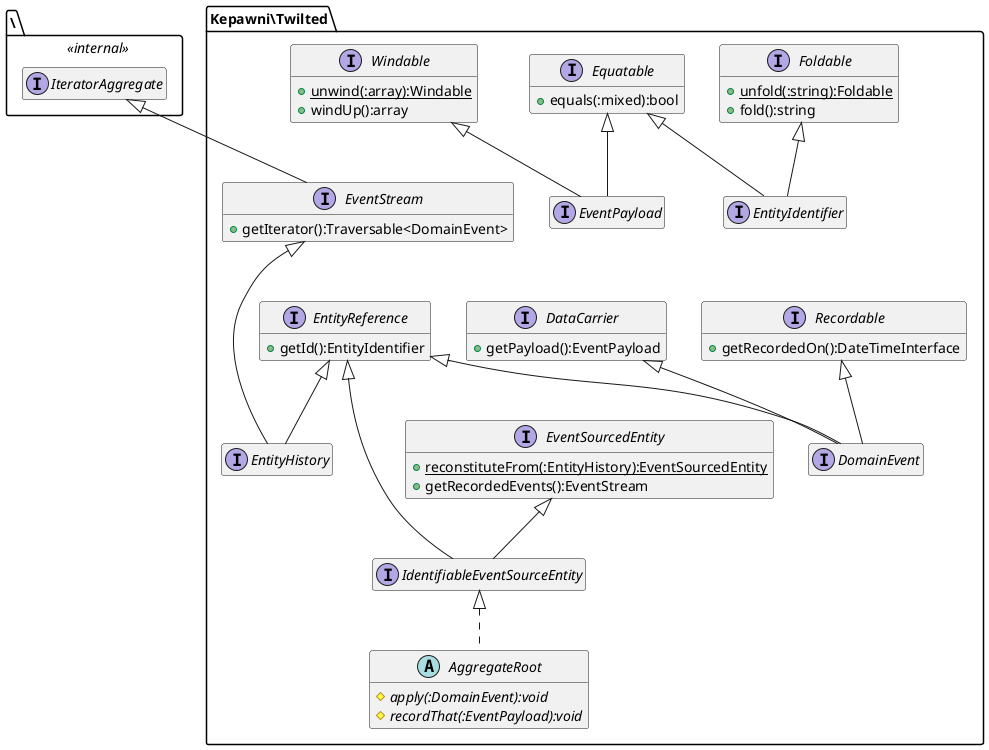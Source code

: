 @startuml
hide empty members
package \ <<internal>> {
    interface IteratorAggregate
}
package Kepawni\Twilted {
    abstract AggregateRoot {
        {abstract} #apply(:DomainEvent):void
        {abstract} #recordThat(:EventPayload):void
    }
    interface DataCarrier {
        +getPayload():EventPayload
    }
    interface DomainEvent
    interface EntityHistory
    interface EntityIdentifier
    interface EntityReference {
        +getId():EntityIdentifier
    }
    interface Equatable {
        +equals(:mixed):bool
    }
    interface EventPayload
    interface EventSourcedEntity {
        {static} +reconstituteFrom(:EntityHistory):EventSourcedEntity
        +getRecordedEvents():EventStream
    }
    interface EventStream {
        +getIterator():Traversable<DomainEvent>
    }
    interface Foldable {
        {static} +unfold(:string):Foldable
        +fold():string
    }
    interface IdentifiableEventSourceEntity
    interface Recordable {
        +getRecordedOn():DateTimeInterface
    }
    interface Windable {
        {static} +unwind(:array):Windable
        +windUp():array
    }
    IdentifiableEventSourceEntity ^.. AggregateRoot
    DataCarrier ^-- DomainEvent
    EntityReference ^-- DomainEvent
    Recordable ^-- DomainEvent
    EntityReference ^-- EntityHistory
    EventStream ^--- EntityHistory
    Equatable ^-- EntityIdentifier
    Foldable ^-- EntityIdentifier
    Equatable ^-- EventPayload
    Windable ^-- EventPayload
    IteratorAggregate ^-- EventStream
    EntityReference ^--- IdentifiableEventSourceEntity
    EventSourcedEntity ^-- IdentifiableEventSourceEntity

    Windable -d[hidden]- EventStream
}
@enduml
